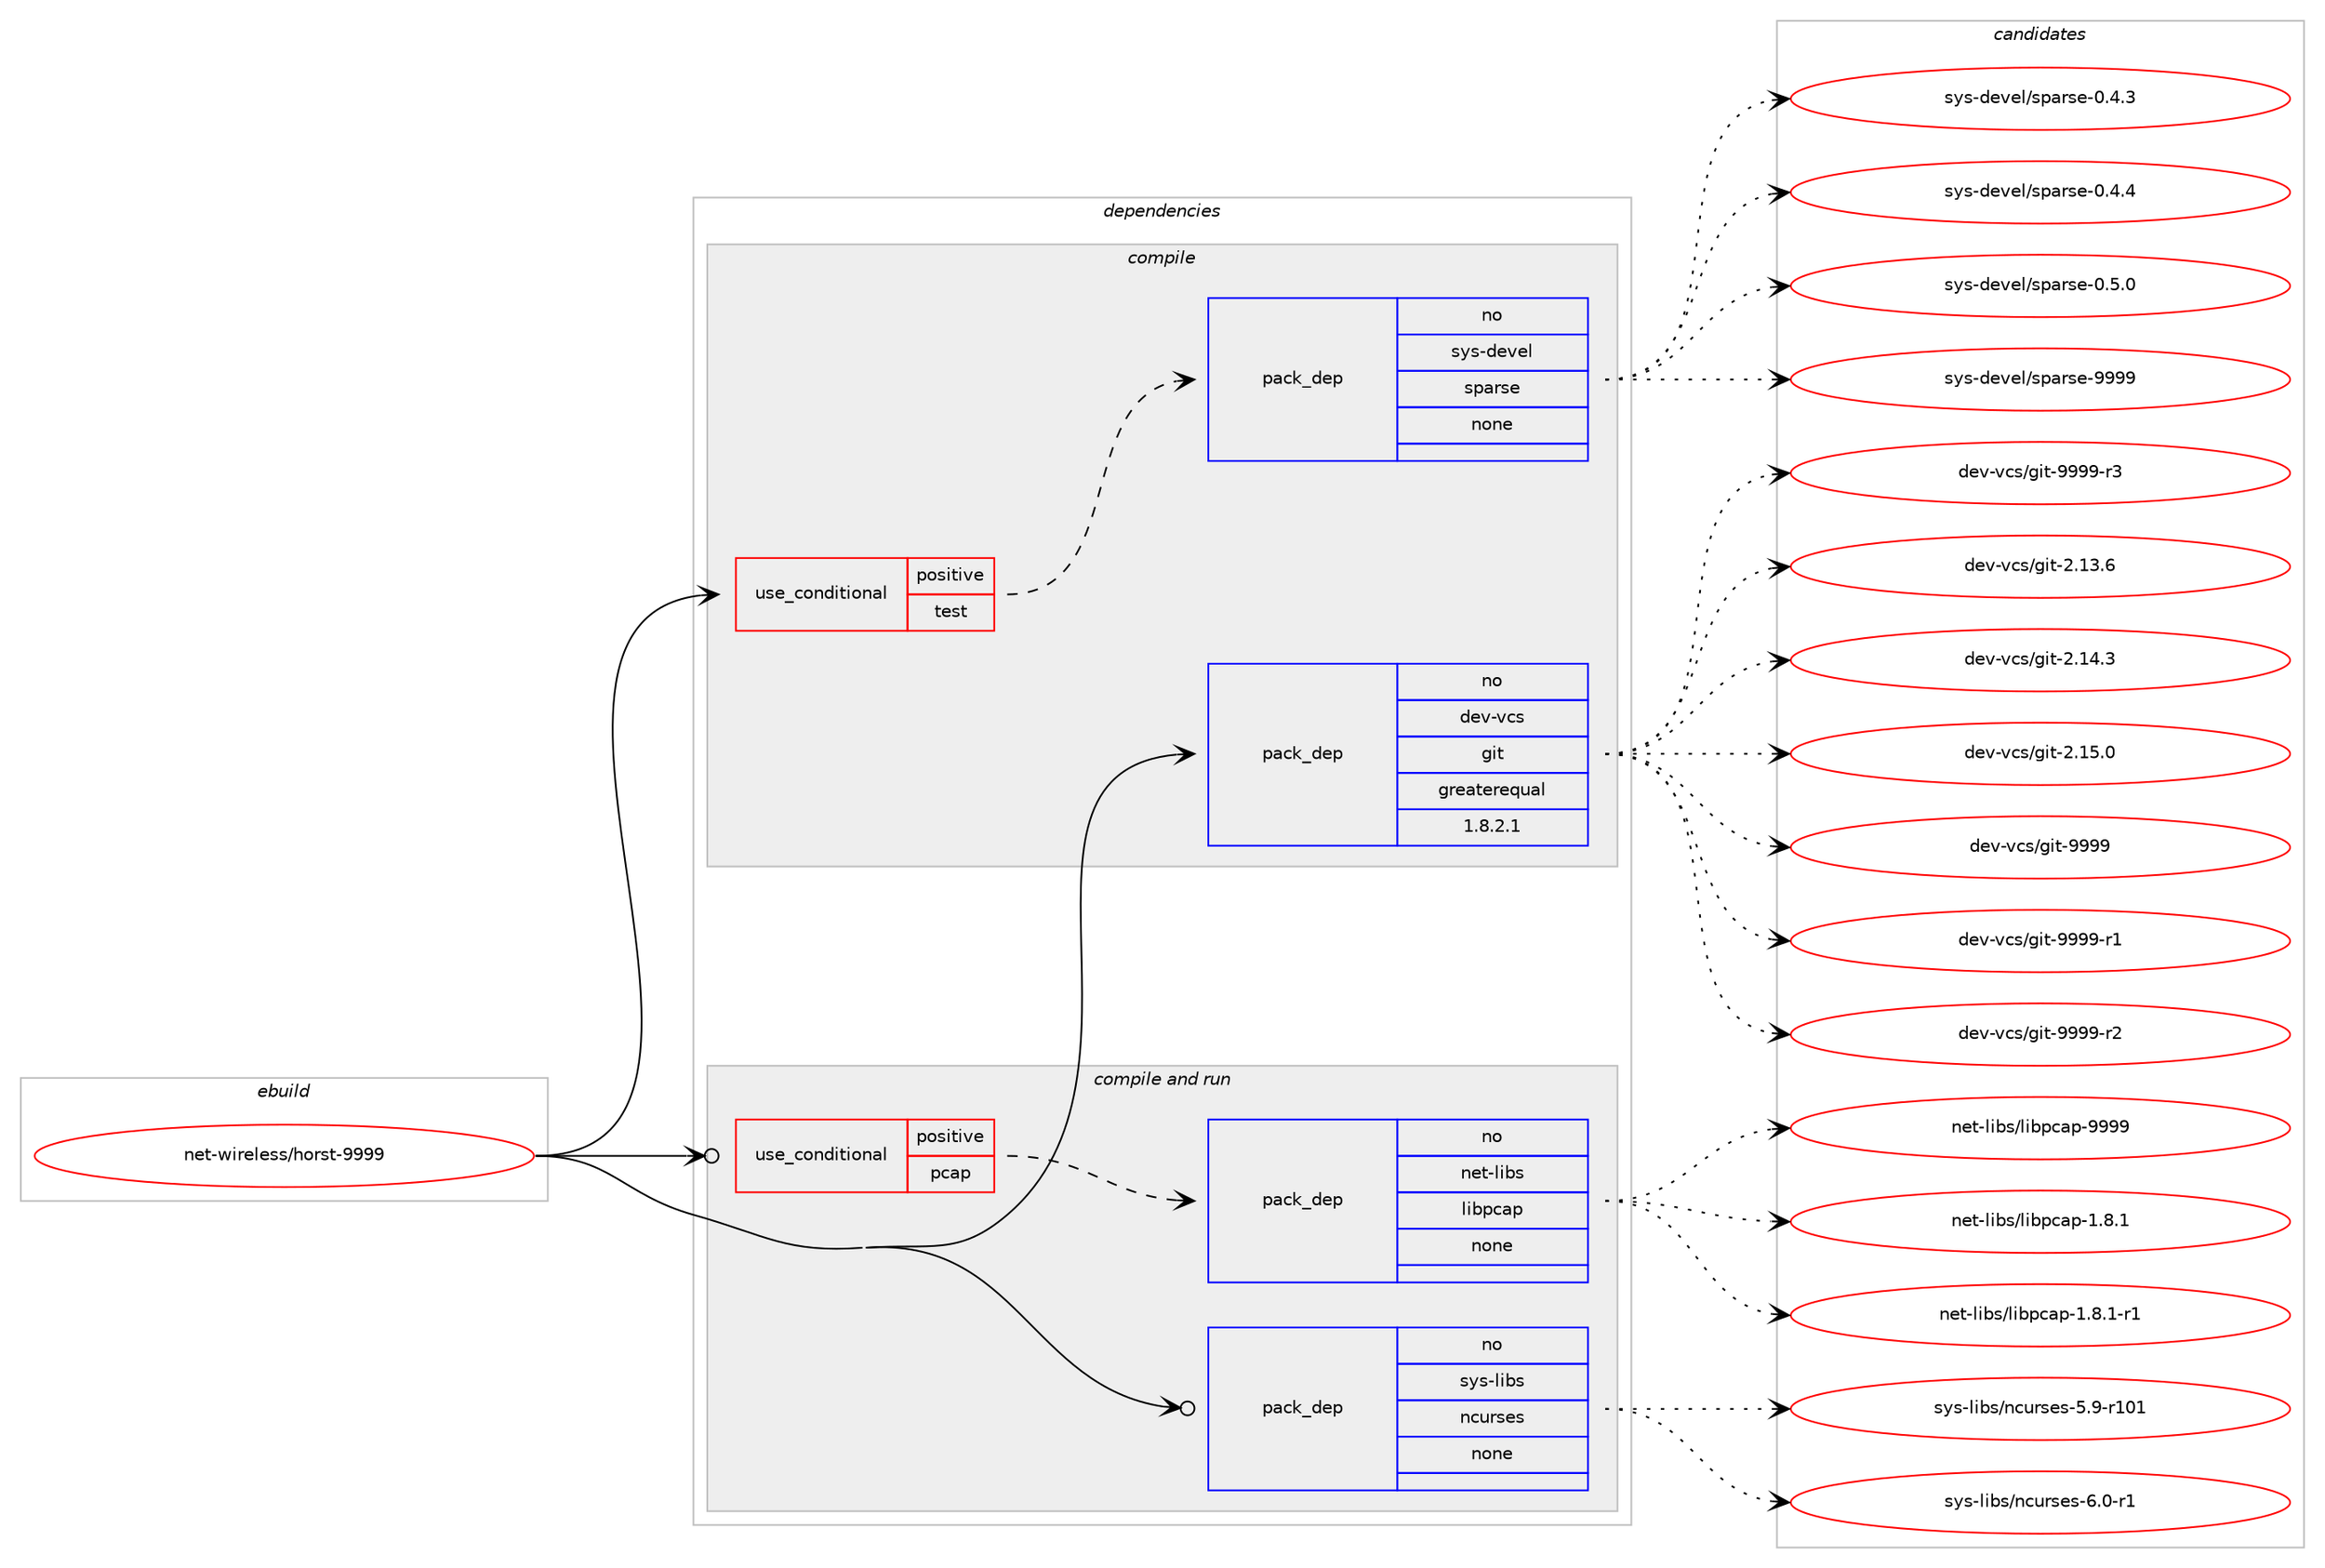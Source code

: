 digraph prolog {

# *************
# Graph options
# *************

newrank=true;
concentrate=true;
compound=true;
graph [rankdir=LR,fontname=Helvetica,fontsize=10,ranksep=1.5];#, ranksep=2.5, nodesep=0.2];
edge  [arrowhead=vee];
node  [fontname=Helvetica,fontsize=10];

# **********
# The ebuild
# **********

subgraph cluster_leftcol {
color=gray;
rank=same;
label=<<i>ebuild</i>>;
id [label="net-wireless/horst-9999", color=red, width=4, href="../net-wireless/horst-9999.svg"];
}

# ****************
# The dependencies
# ****************

subgraph cluster_midcol {
color=gray;
label=<<i>dependencies</i>>;
subgraph cluster_compile {
fillcolor="#eeeeee";
style=filled;
label=<<i>compile</i>>;
subgraph cond108785 {
dependency439934 [label=<<TABLE BORDER="0" CELLBORDER="1" CELLSPACING="0" CELLPADDING="4"><TR><TD ROWSPAN="3" CELLPADDING="10">use_conditional</TD></TR><TR><TD>positive</TD></TR><TR><TD>test</TD></TR></TABLE>>, shape=none, color=red];
subgraph pack323522 {
dependency439935 [label=<<TABLE BORDER="0" CELLBORDER="1" CELLSPACING="0" CELLPADDING="4" WIDTH="220"><TR><TD ROWSPAN="6" CELLPADDING="30">pack_dep</TD></TR><TR><TD WIDTH="110">no</TD></TR><TR><TD>sys-devel</TD></TR><TR><TD>sparse</TD></TR><TR><TD>none</TD></TR><TR><TD></TD></TR></TABLE>>, shape=none, color=blue];
}
dependency439934:e -> dependency439935:w [weight=20,style="dashed",arrowhead="vee"];
}
id:e -> dependency439934:w [weight=20,style="solid",arrowhead="vee"];
subgraph pack323523 {
dependency439936 [label=<<TABLE BORDER="0" CELLBORDER="1" CELLSPACING="0" CELLPADDING="4" WIDTH="220"><TR><TD ROWSPAN="6" CELLPADDING="30">pack_dep</TD></TR><TR><TD WIDTH="110">no</TD></TR><TR><TD>dev-vcs</TD></TR><TR><TD>git</TD></TR><TR><TD>greaterequal</TD></TR><TR><TD>1.8.2.1</TD></TR></TABLE>>, shape=none, color=blue];
}
id:e -> dependency439936:w [weight=20,style="solid",arrowhead="vee"];
}
subgraph cluster_compileandrun {
fillcolor="#eeeeee";
style=filled;
label=<<i>compile and run</i>>;
subgraph cond108786 {
dependency439937 [label=<<TABLE BORDER="0" CELLBORDER="1" CELLSPACING="0" CELLPADDING="4"><TR><TD ROWSPAN="3" CELLPADDING="10">use_conditional</TD></TR><TR><TD>positive</TD></TR><TR><TD>pcap</TD></TR></TABLE>>, shape=none, color=red];
subgraph pack323524 {
dependency439938 [label=<<TABLE BORDER="0" CELLBORDER="1" CELLSPACING="0" CELLPADDING="4" WIDTH="220"><TR><TD ROWSPAN="6" CELLPADDING="30">pack_dep</TD></TR><TR><TD WIDTH="110">no</TD></TR><TR><TD>net-libs</TD></TR><TR><TD>libpcap</TD></TR><TR><TD>none</TD></TR><TR><TD></TD></TR></TABLE>>, shape=none, color=blue];
}
dependency439937:e -> dependency439938:w [weight=20,style="dashed",arrowhead="vee"];
}
id:e -> dependency439937:w [weight=20,style="solid",arrowhead="odotvee"];
subgraph pack323525 {
dependency439939 [label=<<TABLE BORDER="0" CELLBORDER="1" CELLSPACING="0" CELLPADDING="4" WIDTH="220"><TR><TD ROWSPAN="6" CELLPADDING="30">pack_dep</TD></TR><TR><TD WIDTH="110">no</TD></TR><TR><TD>sys-libs</TD></TR><TR><TD>ncurses</TD></TR><TR><TD>none</TD></TR><TR><TD></TD></TR></TABLE>>, shape=none, color=blue];
}
id:e -> dependency439939:w [weight=20,style="solid",arrowhead="odotvee"];
}
subgraph cluster_run {
fillcolor="#eeeeee";
style=filled;
label=<<i>run</i>>;
}
}

# **************
# The candidates
# **************

subgraph cluster_choices {
rank=same;
color=gray;
label=<<i>candidates</i>>;

subgraph choice323522 {
color=black;
nodesep=1;
choice115121115451001011181011084711511297114115101454846524651 [label="sys-devel/sparse-0.4.3", color=red, width=4,href="../sys-devel/sparse-0.4.3.svg"];
choice115121115451001011181011084711511297114115101454846524652 [label="sys-devel/sparse-0.4.4", color=red, width=4,href="../sys-devel/sparse-0.4.4.svg"];
choice115121115451001011181011084711511297114115101454846534648 [label="sys-devel/sparse-0.5.0", color=red, width=4,href="../sys-devel/sparse-0.5.0.svg"];
choice1151211154510010111810110847115112971141151014557575757 [label="sys-devel/sparse-9999", color=red, width=4,href="../sys-devel/sparse-9999.svg"];
dependency439935:e -> choice115121115451001011181011084711511297114115101454846524651:w [style=dotted,weight="100"];
dependency439935:e -> choice115121115451001011181011084711511297114115101454846524652:w [style=dotted,weight="100"];
dependency439935:e -> choice115121115451001011181011084711511297114115101454846534648:w [style=dotted,weight="100"];
dependency439935:e -> choice1151211154510010111810110847115112971141151014557575757:w [style=dotted,weight="100"];
}
subgraph choice323523 {
color=black;
nodesep=1;
choice10010111845118991154710310511645504649514654 [label="dev-vcs/git-2.13.6", color=red, width=4,href="../dev-vcs/git-2.13.6.svg"];
choice10010111845118991154710310511645504649524651 [label="dev-vcs/git-2.14.3", color=red, width=4,href="../dev-vcs/git-2.14.3.svg"];
choice10010111845118991154710310511645504649534648 [label="dev-vcs/git-2.15.0", color=red, width=4,href="../dev-vcs/git-2.15.0.svg"];
choice1001011184511899115471031051164557575757 [label="dev-vcs/git-9999", color=red, width=4,href="../dev-vcs/git-9999.svg"];
choice10010111845118991154710310511645575757574511449 [label="dev-vcs/git-9999-r1", color=red, width=4,href="../dev-vcs/git-9999-r1.svg"];
choice10010111845118991154710310511645575757574511450 [label="dev-vcs/git-9999-r2", color=red, width=4,href="../dev-vcs/git-9999-r2.svg"];
choice10010111845118991154710310511645575757574511451 [label="dev-vcs/git-9999-r3", color=red, width=4,href="../dev-vcs/git-9999-r3.svg"];
dependency439936:e -> choice10010111845118991154710310511645504649514654:w [style=dotted,weight="100"];
dependency439936:e -> choice10010111845118991154710310511645504649524651:w [style=dotted,weight="100"];
dependency439936:e -> choice10010111845118991154710310511645504649534648:w [style=dotted,weight="100"];
dependency439936:e -> choice1001011184511899115471031051164557575757:w [style=dotted,weight="100"];
dependency439936:e -> choice10010111845118991154710310511645575757574511449:w [style=dotted,weight="100"];
dependency439936:e -> choice10010111845118991154710310511645575757574511450:w [style=dotted,weight="100"];
dependency439936:e -> choice10010111845118991154710310511645575757574511451:w [style=dotted,weight="100"];
}
subgraph choice323524 {
color=black;
nodesep=1;
choice110101116451081059811547108105981129997112454946564649 [label="net-libs/libpcap-1.8.1", color=red, width=4,href="../net-libs/libpcap-1.8.1.svg"];
choice1101011164510810598115471081059811299971124549465646494511449 [label="net-libs/libpcap-1.8.1-r1", color=red, width=4,href="../net-libs/libpcap-1.8.1-r1.svg"];
choice1101011164510810598115471081059811299971124557575757 [label="net-libs/libpcap-9999", color=red, width=4,href="../net-libs/libpcap-9999.svg"];
dependency439938:e -> choice110101116451081059811547108105981129997112454946564649:w [style=dotted,weight="100"];
dependency439938:e -> choice1101011164510810598115471081059811299971124549465646494511449:w [style=dotted,weight="100"];
dependency439938:e -> choice1101011164510810598115471081059811299971124557575757:w [style=dotted,weight="100"];
}
subgraph choice323525 {
color=black;
nodesep=1;
choice115121115451081059811547110991171141151011154553465745114494849 [label="sys-libs/ncurses-5.9-r101", color=red, width=4,href="../sys-libs/ncurses-5.9-r101.svg"];
choice11512111545108105981154711099117114115101115455446484511449 [label="sys-libs/ncurses-6.0-r1", color=red, width=4,href="../sys-libs/ncurses-6.0-r1.svg"];
dependency439939:e -> choice115121115451081059811547110991171141151011154553465745114494849:w [style=dotted,weight="100"];
dependency439939:e -> choice11512111545108105981154711099117114115101115455446484511449:w [style=dotted,weight="100"];
}
}

}
